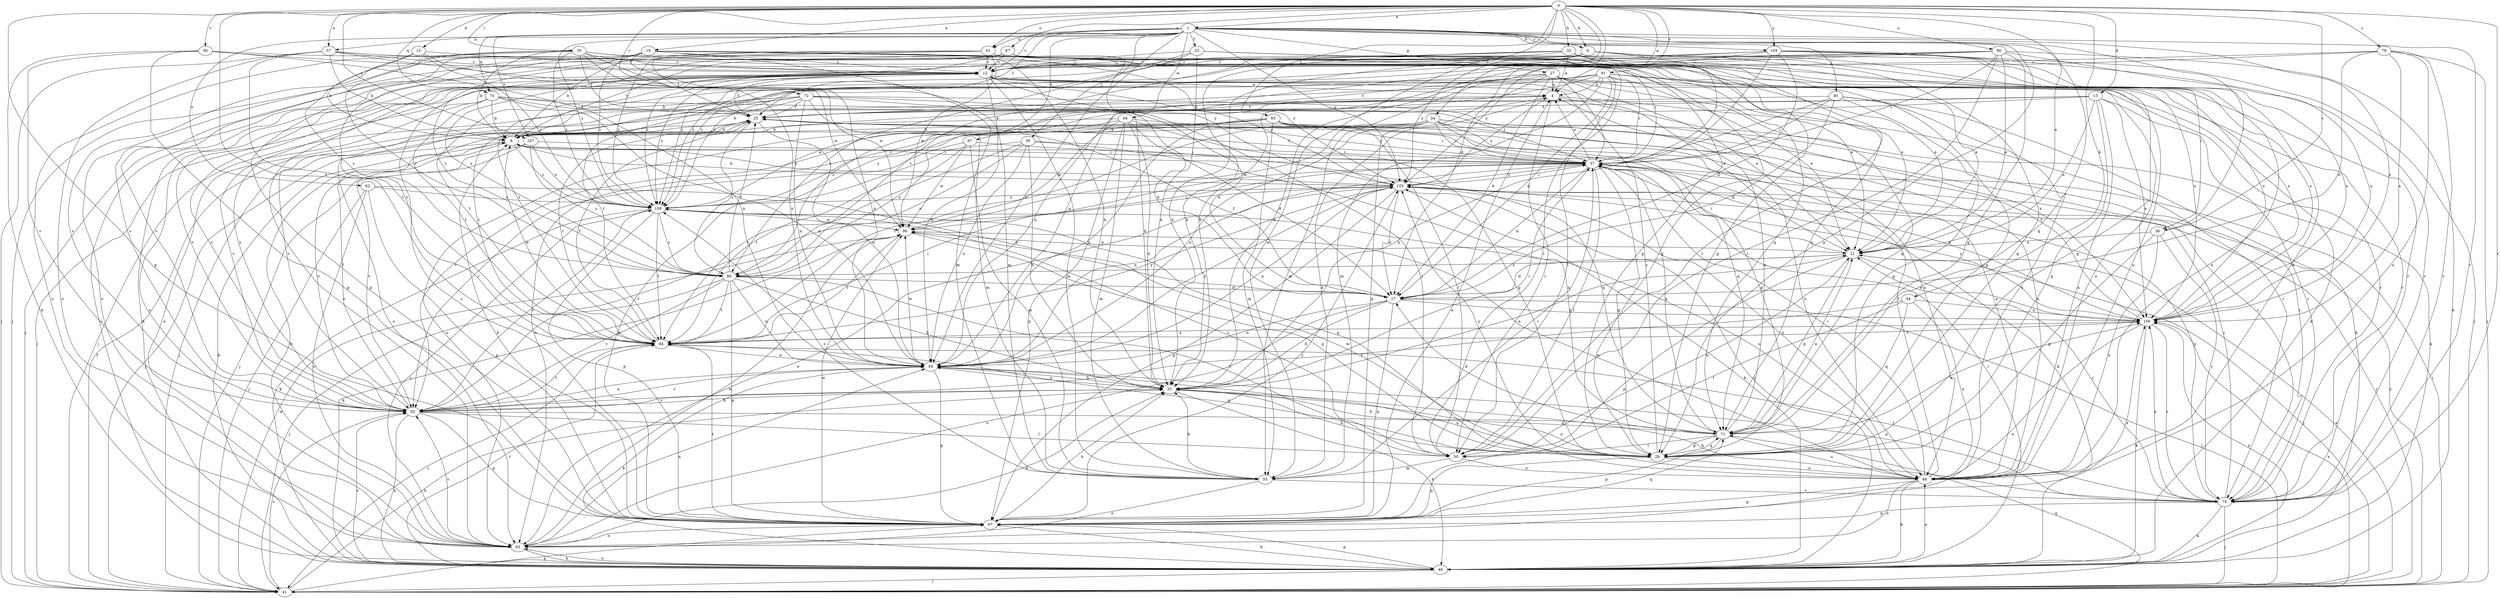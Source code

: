 strict digraph  {
0;
1;
4;
6;
8;
12;
13;
15;
17;
19;
21;
23;
25;
27;
29;
32;
33;
34;
35;
36;
37;
39;
40;
41;
44;
46;
50;
55;
57;
59;
61;
62;
63;
67;
70;
71;
72;
75;
78;
80;
83;
84;
86;
87;
88;
90;
91;
92;
94;
96;
97;
100;
104;
105;
107;
109;
0 -> 1  [label=a];
0 -> 4  [label=a];
0 -> 6  [label=b];
0 -> 13  [label=d];
0 -> 15  [label=d];
0 -> 17  [label=d];
0 -> 19  [label=e];
0 -> 21  [label=e];
0 -> 32  [label=h];
0 -> 34  [label=i];
0 -> 35  [label=i];
0 -> 36  [label=i];
0 -> 44  [label=k];
0 -> 55  [label=m];
0 -> 57  [label=n];
0 -> 61  [label=o];
0 -> 67  [label=p];
0 -> 70  [label=q];
0 -> 72  [label=r];
0 -> 75  [label=r];
0 -> 78  [label=s];
0 -> 83  [label=t];
0 -> 84  [label=t];
0 -> 86  [label=u];
0 -> 87  [label=u];
0 -> 90  [label=v];
0 -> 91  [label=v];
0 -> 104  [label=y];
0 -> 107  [label=z];
1 -> 6  [label=b];
1 -> 12  [label=c];
1 -> 23  [label=f];
1 -> 25  [label=f];
1 -> 27  [label=g];
1 -> 29  [label=g];
1 -> 36  [label=i];
1 -> 39  [label=j];
1 -> 40  [label=j];
1 -> 57  [label=n];
1 -> 59  [label=n];
1 -> 61  [label=o];
1 -> 62  [label=o];
1 -> 70  [label=q];
1 -> 71  [label=q];
1 -> 75  [label=r];
1 -> 94  [label=w];
1 -> 97  [label=x];
1 -> 100  [label=x];
1 -> 104  [label=y];
1 -> 105  [label=y];
1 -> 107  [label=z];
1 -> 109  [label=z];
4 -> 25  [label=f];
4 -> 50  [label=l];
4 -> 63  [label=o];
4 -> 75  [label=r];
4 -> 100  [label=x];
4 -> 105  [label=y];
4 -> 109  [label=z];
6 -> 12  [label=c];
6 -> 29  [label=g];
6 -> 33  [label=h];
6 -> 36  [label=i];
6 -> 50  [label=l];
6 -> 63  [label=o];
6 -> 88  [label=u];
6 -> 105  [label=y];
8 -> 37  [label=i];
8 -> 41  [label=j];
8 -> 71  [label=q];
8 -> 92  [label=v];
8 -> 105  [label=y];
8 -> 109  [label=z];
12 -> 4  [label=a];
12 -> 21  [label=e];
12 -> 25  [label=f];
12 -> 33  [label=h];
12 -> 41  [label=j];
12 -> 46  [label=k];
12 -> 55  [label=m];
12 -> 59  [label=n];
12 -> 75  [label=r];
12 -> 84  [label=t];
12 -> 92  [label=v];
12 -> 105  [label=y];
12 -> 109  [label=z];
13 -> 8  [label=b];
13 -> 21  [label=e];
13 -> 25  [label=f];
13 -> 29  [label=g];
13 -> 75  [label=r];
13 -> 88  [label=u];
13 -> 92  [label=v];
13 -> 100  [label=x];
15 -> 8  [label=b];
15 -> 12  [label=c];
15 -> 80  [label=s];
15 -> 96  [label=w];
15 -> 109  [label=z];
17 -> 25  [label=f];
17 -> 33  [label=h];
17 -> 41  [label=j];
17 -> 59  [label=n];
17 -> 63  [label=o];
17 -> 67  [label=p];
17 -> 100  [label=x];
19 -> 12  [label=c];
19 -> 21  [label=e];
19 -> 29  [label=g];
19 -> 37  [label=i];
19 -> 55  [label=m];
19 -> 59  [label=n];
19 -> 63  [label=o];
19 -> 67  [label=p];
19 -> 80  [label=s];
19 -> 84  [label=t];
19 -> 92  [label=v];
19 -> 105  [label=y];
19 -> 109  [label=z];
21 -> 17  [label=d];
21 -> 37  [label=i];
21 -> 41  [label=j];
21 -> 67  [label=p];
21 -> 71  [label=q];
21 -> 75  [label=r];
21 -> 80  [label=s];
23 -> 12  [label=c];
23 -> 21  [label=e];
23 -> 29  [label=g];
23 -> 33  [label=h];
23 -> 75  [label=r];
23 -> 80  [label=s];
23 -> 109  [label=z];
25 -> 8  [label=b];
25 -> 41  [label=j];
25 -> 59  [label=n];
25 -> 80  [label=s];
25 -> 84  [label=t];
25 -> 88  [label=u];
27 -> 4  [label=a];
27 -> 17  [label=d];
27 -> 21  [label=e];
27 -> 37  [label=i];
27 -> 46  [label=k];
27 -> 55  [label=m];
27 -> 67  [label=p];
27 -> 71  [label=q];
27 -> 80  [label=s];
27 -> 84  [label=t];
27 -> 88  [label=u];
29 -> 12  [label=c];
29 -> 33  [label=h];
29 -> 67  [label=p];
29 -> 71  [label=q];
29 -> 88  [label=u];
29 -> 96  [label=w];
29 -> 105  [label=y];
32 -> 4  [label=a];
32 -> 12  [label=c];
32 -> 29  [label=g];
32 -> 33  [label=h];
32 -> 37  [label=i];
32 -> 80  [label=s];
32 -> 100  [label=x];
32 -> 109  [label=z];
33 -> 21  [label=e];
33 -> 37  [label=i];
33 -> 46  [label=k];
33 -> 59  [label=n];
33 -> 88  [label=u];
33 -> 92  [label=v];
34 -> 8  [label=b];
34 -> 29  [label=g];
34 -> 37  [label=i];
34 -> 46  [label=k];
34 -> 59  [label=n];
34 -> 63  [label=o];
34 -> 71  [label=q];
34 -> 75  [label=r];
34 -> 84  [label=t];
34 -> 88  [label=u];
34 -> 96  [label=w];
34 -> 109  [label=z];
35 -> 8  [label=b];
35 -> 12  [label=c];
35 -> 25  [label=f];
35 -> 33  [label=h];
35 -> 59  [label=n];
35 -> 63  [label=o];
35 -> 80  [label=s];
35 -> 88  [label=u];
35 -> 92  [label=v];
35 -> 96  [label=w];
35 -> 100  [label=x];
35 -> 109  [label=z];
36 -> 21  [label=e];
36 -> 29  [label=g];
36 -> 75  [label=r];
36 -> 88  [label=u];
37 -> 4  [label=a];
37 -> 17  [label=d];
37 -> 25  [label=f];
37 -> 29  [label=g];
37 -> 46  [label=k];
37 -> 50  [label=l];
37 -> 59  [label=n];
37 -> 71  [label=q];
37 -> 100  [label=x];
37 -> 105  [label=y];
39 -> 33  [label=h];
39 -> 37  [label=i];
39 -> 59  [label=n];
39 -> 67  [label=p];
39 -> 71  [label=q];
39 -> 80  [label=s];
39 -> 84  [label=t];
40 -> 17  [label=d];
40 -> 25  [label=f];
40 -> 29  [label=g];
40 -> 33  [label=h];
40 -> 37  [label=i];
40 -> 46  [label=k];
40 -> 88  [label=u];
41 -> 21  [label=e];
41 -> 25  [label=f];
41 -> 33  [label=h];
41 -> 37  [label=i];
41 -> 67  [label=p];
41 -> 71  [label=q];
41 -> 92  [label=v];
41 -> 96  [label=w];
41 -> 100  [label=x];
41 -> 105  [label=y];
44 -> 50  [label=l];
44 -> 71  [label=q];
44 -> 88  [label=u];
44 -> 92  [label=v];
44 -> 100  [label=x];
46 -> 8  [label=b];
46 -> 12  [label=c];
46 -> 37  [label=i];
46 -> 41  [label=j];
46 -> 63  [label=o];
46 -> 67  [label=p];
46 -> 84  [label=t];
46 -> 88  [label=u];
46 -> 92  [label=v];
46 -> 100  [label=x];
46 -> 105  [label=y];
50 -> 21  [label=e];
50 -> 55  [label=m];
50 -> 88  [label=u];
50 -> 109  [label=z];
55 -> 4  [label=a];
55 -> 33  [label=h];
55 -> 37  [label=i];
55 -> 63  [label=o];
55 -> 75  [label=r];
55 -> 109  [label=z];
57 -> 8  [label=b];
57 -> 12  [label=c];
57 -> 21  [label=e];
57 -> 41  [label=j];
57 -> 55  [label=m];
57 -> 63  [label=o];
57 -> 84  [label=t];
59 -> 33  [label=h];
59 -> 46  [label=k];
59 -> 67  [label=p];
59 -> 88  [label=u];
59 -> 92  [label=v];
59 -> 96  [label=w];
59 -> 105  [label=y];
61 -> 8  [label=b];
61 -> 12  [label=c];
61 -> 21  [label=e];
61 -> 25  [label=f];
61 -> 41  [label=j];
61 -> 96  [label=w];
61 -> 100  [label=x];
61 -> 109  [label=z];
62 -> 17  [label=d];
62 -> 41  [label=j];
62 -> 63  [label=o];
62 -> 67  [label=p];
62 -> 109  [label=z];
63 -> 8  [label=b];
63 -> 12  [label=c];
63 -> 33  [label=h];
63 -> 46  [label=k];
63 -> 59  [label=n];
63 -> 92  [label=v];
63 -> 96  [label=w];
63 -> 109  [label=z];
67 -> 4  [label=a];
67 -> 8  [label=b];
67 -> 12  [label=c];
67 -> 33  [label=h];
67 -> 46  [label=k];
67 -> 63  [label=o];
67 -> 71  [label=q];
67 -> 84  [label=t];
67 -> 96  [label=w];
67 -> 100  [label=x];
67 -> 105  [label=y];
70 -> 8  [label=b];
70 -> 17  [label=d];
70 -> 25  [label=f];
70 -> 37  [label=i];
70 -> 41  [label=j];
70 -> 59  [label=n];
70 -> 84  [label=t];
70 -> 92  [label=v];
71 -> 4  [label=a];
71 -> 17  [label=d];
71 -> 21  [label=e];
71 -> 29  [label=g];
71 -> 33  [label=h];
71 -> 50  [label=l];
71 -> 67  [label=p];
71 -> 88  [label=u];
71 -> 100  [label=x];
72 -> 8  [label=b];
72 -> 17  [label=d];
72 -> 25  [label=f];
72 -> 41  [label=j];
72 -> 50  [label=l];
72 -> 55  [label=m];
72 -> 59  [label=n];
72 -> 63  [label=o];
72 -> 84  [label=t];
72 -> 88  [label=u];
75 -> 33  [label=h];
75 -> 37  [label=i];
75 -> 41  [label=j];
75 -> 46  [label=k];
75 -> 59  [label=n];
75 -> 67  [label=p];
75 -> 84  [label=t];
75 -> 100  [label=x];
75 -> 105  [label=y];
78 -> 12  [label=c];
78 -> 17  [label=d];
78 -> 33  [label=h];
78 -> 41  [label=j];
78 -> 75  [label=r];
78 -> 88  [label=u];
78 -> 100  [label=x];
80 -> 17  [label=d];
80 -> 25  [label=f];
80 -> 33  [label=h];
80 -> 41  [label=j];
80 -> 50  [label=l];
80 -> 59  [label=n];
80 -> 67  [label=p];
80 -> 84  [label=t];
80 -> 92  [label=v];
83 -> 8  [label=b];
83 -> 37  [label=i];
83 -> 50  [label=l];
83 -> 55  [label=m];
83 -> 59  [label=n];
83 -> 75  [label=r];
83 -> 80  [label=s];
83 -> 88  [label=u];
83 -> 92  [label=v];
84 -> 8  [label=b];
84 -> 25  [label=f];
84 -> 29  [label=g];
84 -> 37  [label=i];
84 -> 41  [label=j];
84 -> 59  [label=n];
84 -> 100  [label=x];
84 -> 105  [label=y];
86 -> 12  [label=c];
86 -> 21  [label=e];
86 -> 33  [label=h];
86 -> 37  [label=i];
86 -> 46  [label=k];
86 -> 50  [label=l];
86 -> 59  [label=n];
86 -> 71  [label=q];
86 -> 100  [label=x];
86 -> 109  [label=z];
87 -> 8  [label=b];
87 -> 12  [label=c];
87 -> 29  [label=g];
87 -> 50  [label=l];
87 -> 71  [label=q];
87 -> 80  [label=s];
87 -> 92  [label=v];
87 -> 100  [label=x];
87 -> 105  [label=y];
87 -> 109  [label=z];
88 -> 25  [label=f];
88 -> 37  [label=i];
88 -> 46  [label=k];
88 -> 63  [label=o];
88 -> 67  [label=p];
88 -> 96  [label=w];
90 -> 12  [label=c];
90 -> 46  [label=k];
90 -> 59  [label=n];
90 -> 67  [label=p];
90 -> 71  [label=q];
90 -> 92  [label=v];
91 -> 4  [label=a];
91 -> 8  [label=b];
91 -> 17  [label=d];
91 -> 21  [label=e];
91 -> 25  [label=f];
91 -> 29  [label=g];
91 -> 37  [label=i];
91 -> 50  [label=l];
91 -> 55  [label=m];
91 -> 59  [label=n];
91 -> 75  [label=r];
91 -> 92  [label=v];
92 -> 12  [label=c];
92 -> 25  [label=f];
92 -> 33  [label=h];
92 -> 46  [label=k];
92 -> 50  [label=l];
92 -> 59  [label=n];
92 -> 67  [label=p];
92 -> 71  [label=q];
92 -> 84  [label=t];
94 -> 8  [label=b];
94 -> 17  [label=d];
94 -> 29  [label=g];
94 -> 33  [label=h];
94 -> 37  [label=i];
94 -> 55  [label=m];
94 -> 63  [label=o];
94 -> 67  [label=p];
94 -> 96  [label=w];
96 -> 21  [label=e];
96 -> 29  [label=g];
96 -> 37  [label=i];
96 -> 46  [label=k];
96 -> 84  [label=t];
97 -> 37  [label=i];
97 -> 55  [label=m];
97 -> 84  [label=t];
97 -> 92  [label=v];
97 -> 96  [label=w];
100 -> 21  [label=e];
100 -> 25  [label=f];
100 -> 46  [label=k];
100 -> 63  [label=o];
100 -> 75  [label=r];
100 -> 84  [label=t];
100 -> 105  [label=y];
104 -> 12  [label=c];
104 -> 17  [label=d];
104 -> 37  [label=i];
104 -> 41  [label=j];
104 -> 75  [label=r];
104 -> 84  [label=t];
104 -> 88  [label=u];
104 -> 100  [label=x];
104 -> 105  [label=y];
104 -> 109  [label=z];
105 -> 8  [label=b];
105 -> 17  [label=d];
105 -> 37  [label=i];
105 -> 41  [label=j];
105 -> 46  [label=k];
105 -> 59  [label=n];
105 -> 63  [label=o];
105 -> 67  [label=p];
105 -> 88  [label=u];
105 -> 92  [label=v];
105 -> 109  [label=z];
107 -> 37  [label=i];
107 -> 41  [label=j];
107 -> 80  [label=s];
107 -> 92  [label=v];
107 -> 109  [label=z];
109 -> 4  [label=a];
109 -> 29  [label=g];
109 -> 46  [label=k];
109 -> 67  [label=p];
109 -> 80  [label=s];
109 -> 84  [label=t];
109 -> 88  [label=u];
109 -> 92  [label=v];
109 -> 96  [label=w];
}
